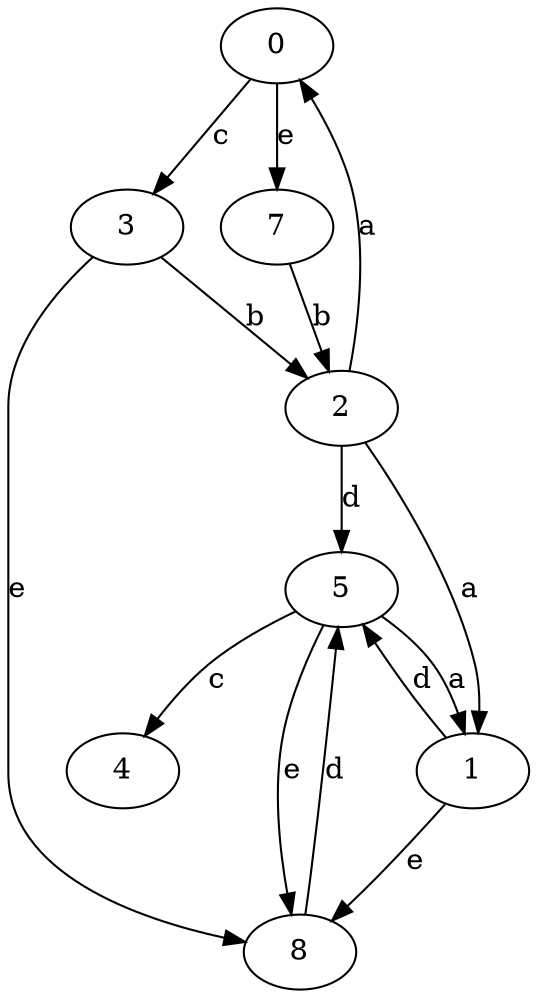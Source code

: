 strict digraph  {
0;
1;
2;
3;
4;
5;
7;
8;
0 -> 3  [label=c];
0 -> 7  [label=e];
1 -> 5  [label=d];
1 -> 8  [label=e];
2 -> 0  [label=a];
2 -> 1  [label=a];
2 -> 5  [label=d];
3 -> 2  [label=b];
3 -> 8  [label=e];
5 -> 1  [label=a];
5 -> 4  [label=c];
5 -> 8  [label=e];
7 -> 2  [label=b];
8 -> 5  [label=d];
}

